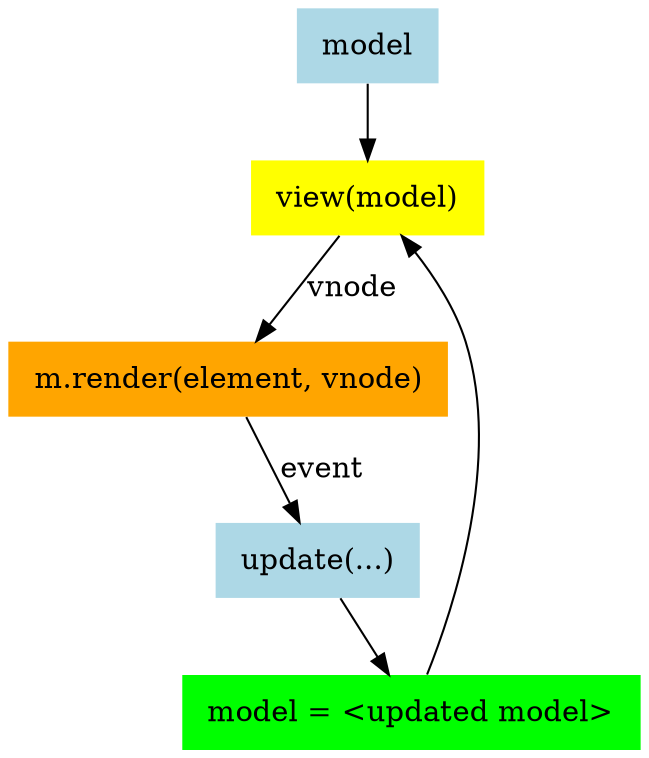 digraph meiosistutorial {
  model [shape="plaintext", style="filled", fillcolor="lightblue", label=<
    <table border="0">
      <tr>
        <td>model</td>
      </tr>
    </table>
  >]

  view [shape="plaintext", style="filled", fillcolor="yellow", label=<
    <table border="0">
      <tr>
        <td>view(model)</td>
      </tr>
    </table>
  >]

  render [shape="plaintext", style="filled", fillcolor="orange", label=<
    <table border="0">
      <tr>
        <td>m.render(element, vnode)</td>
      </tr>
    </table>
  >]

  update [shape="plaintext", style="filled", fillcolor="lightblue", label=<
    <table border="0">
      <tr>
        <td>update(...)</td>
      </tr>
    </table>
  >]

  modelupdate [shape="plaintext", style="filled", fillcolor="green", label=<
    <table border="0">
      <tr>
        <td>model = &lt;updated model&gt;</td>
      </tr>
    </table>
  >]

  model -> view
  view -> render [label="vnode"]
  render -> update [label="event"]
  update -> modelupdate
  modelupdate -> view
}